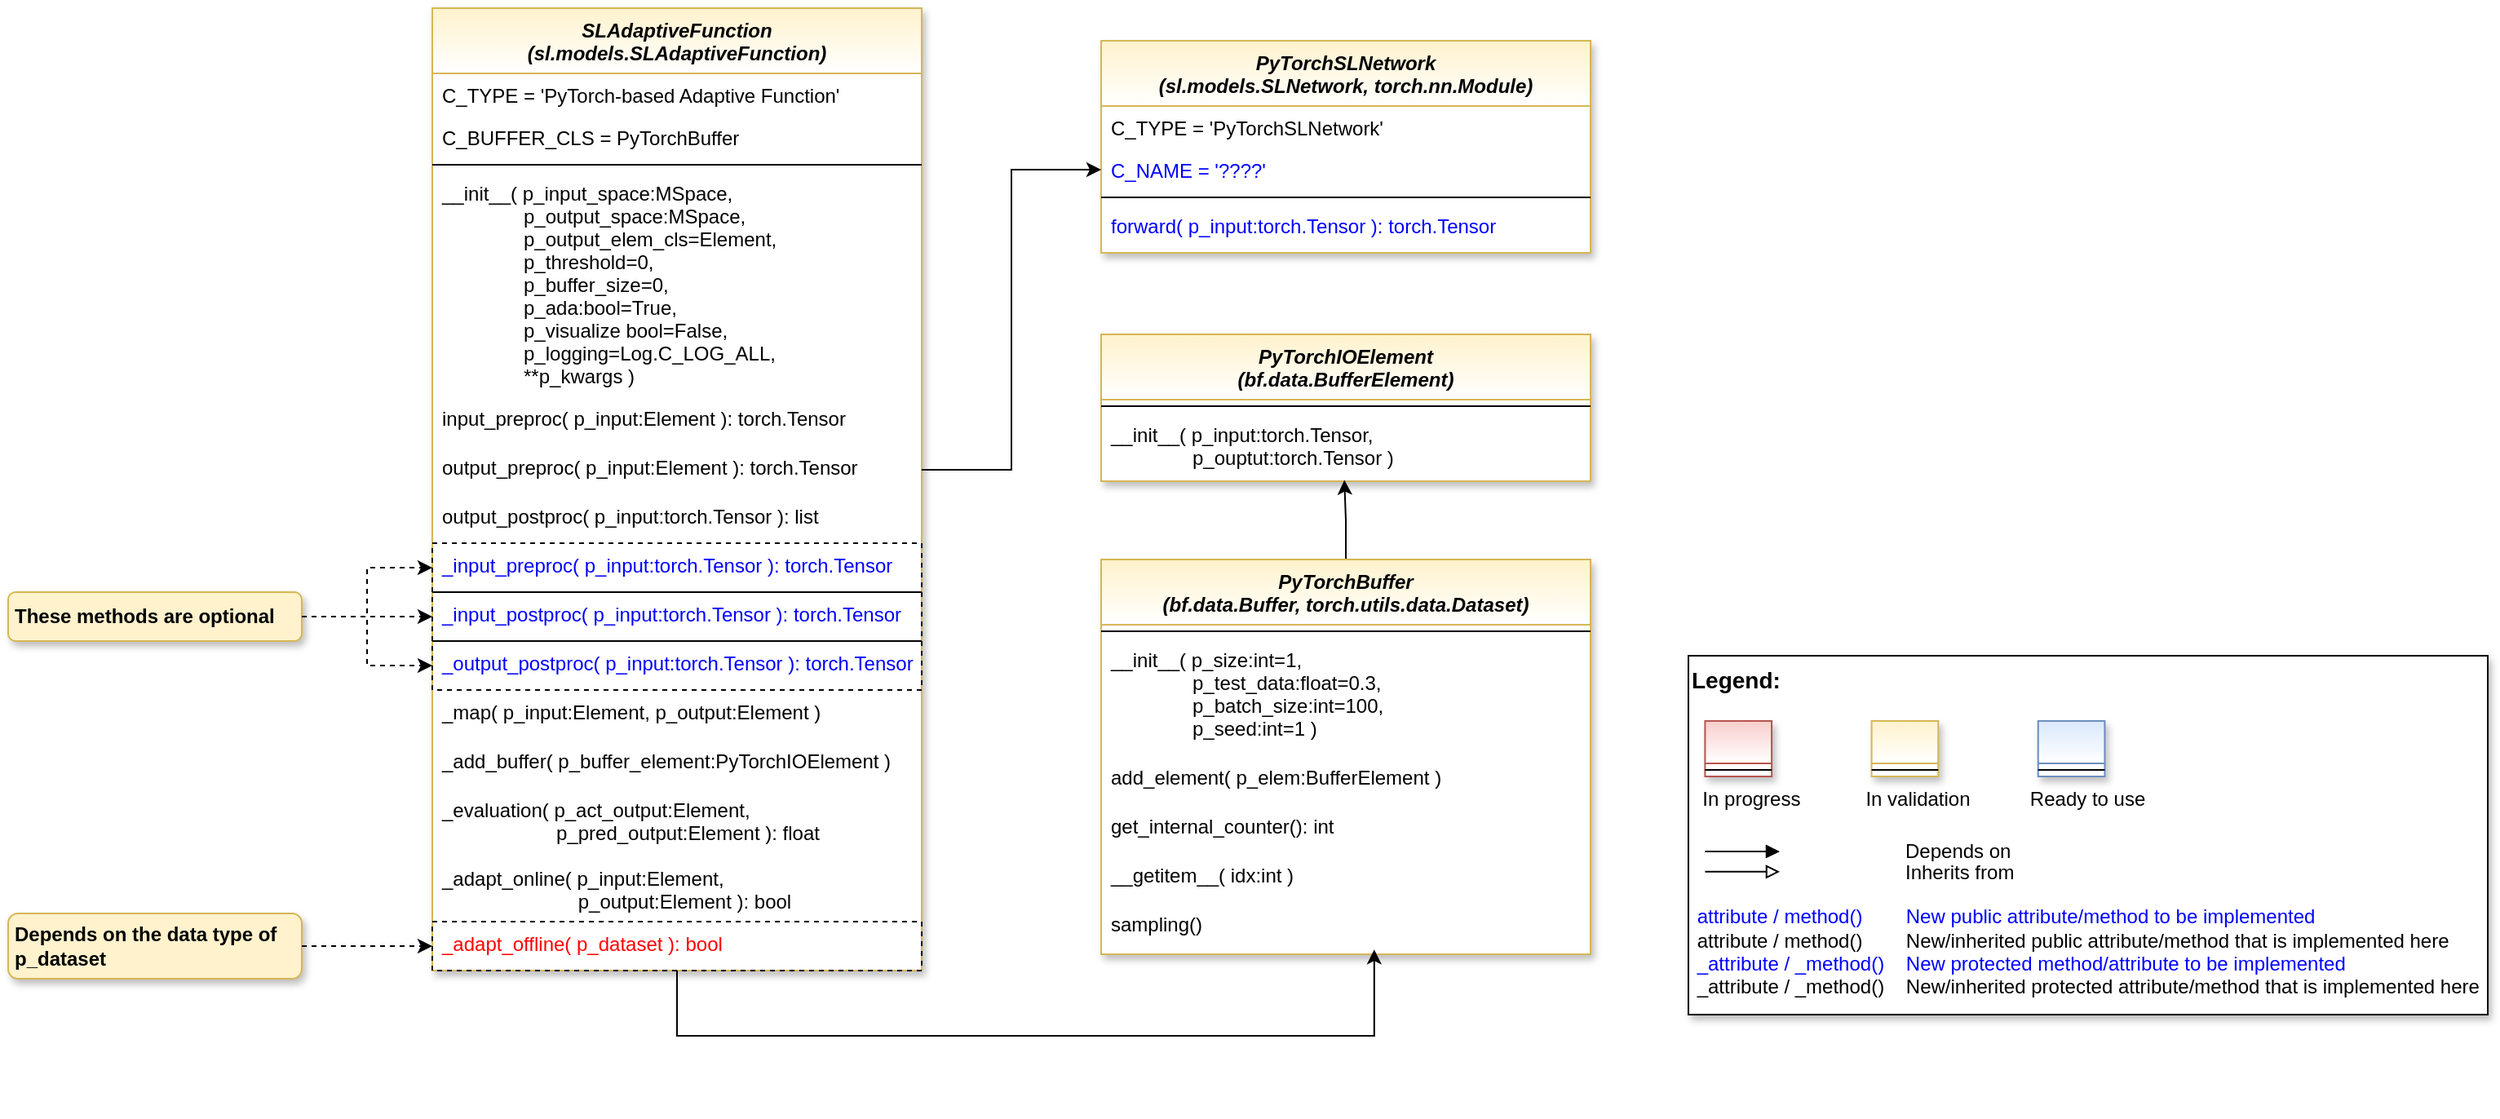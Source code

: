 <mxfile version="20.8.10" type="device"><diagram id="C5RBs43oDa-KdzZeNtuy" name="Page-1"><mxGraphModel dx="1418" dy="940" grid="1" gridSize="10" guides="1" tooltips="1" connect="1" arrows="1" fold="1" page="1" pageScale="1" pageWidth="2336" pageHeight="1654" math="0" shadow="0"><root><mxCell id="WIyWlLk6GJQsqaUBKTNV-0"/><mxCell id="WIyWlLk6GJQsqaUBKTNV-1" parent="WIyWlLk6GJQsqaUBKTNV-0"/><mxCell id="PYtmdeU6_NjjEdoNpoMM-2" value="" style="group" parent="WIyWlLk6GJQsqaUBKTNV-1" vertex="1" connectable="0"><mxGeometry x="1580" y="607" width="490" height="220" as="geometry"/></mxCell><mxCell id="PYtmdeU6_NjjEdoNpoMM-3" value="&lt;font color=&quot;#000000&quot; size=&quot;1&quot;&gt;&lt;b style=&quot;font-size: 14px&quot;&gt;Legend:&lt;br&gt;&lt;/b&gt;&lt;/font&gt;&lt;br&gt;&lt;br&gt;&lt;br&gt;&lt;font color=&quot;#0000ff&quot; style=&quot;font-size: 6px&quot;&gt;&lt;br&gt;&lt;/font&gt;&lt;span style=&quot;color: rgb(0 , 0 , 0)&quot;&gt;&lt;font style=&quot;font-size: 4px&quot;&gt;&amp;nbsp; &amp;nbsp;&lt;/font&gt;&amp;nbsp;In progress&amp;nbsp; &amp;nbsp; &amp;nbsp; &amp;nbsp; &amp;nbsp; &amp;nbsp; In validation&amp;nbsp; &amp;nbsp; &amp;nbsp; &amp;nbsp; &amp;nbsp; &amp;nbsp;Ready to use&lt;/span&gt;&lt;font color=&quot;#000000&quot;&gt;&amp;nbsp;&lt;br&gt;&lt;/font&gt;&lt;font color=&quot;#0000ff&quot;&gt;&lt;br&gt;&lt;br&gt;&lt;br&gt;&lt;br&gt;&amp;nbsp;attribute / method()&amp;nbsp; &amp;nbsp; &amp;nbsp; &amp;nbsp; New public attribute/method to be implemented&lt;/font&gt;&lt;br&gt;&lt;font color=&quot;#000000&quot;&gt;&amp;nbsp;&lt;/font&gt;&lt;font color=&quot;#000000&quot;&gt;attribute / method()&lt;span&gt;&#9;&lt;/span&gt;&amp;nbsp; &amp;nbsp; &amp;nbsp; &amp;nbsp;New/inherited public attribute/method that is implemented here&lt;br&gt;&lt;/font&gt;&lt;font color=&quot;#0000ff&quot;&gt;&amp;nbsp;_attribute /&amp;nbsp;&lt;/font&gt;&lt;font color=&quot;#0000ff&quot;&gt;_method()&amp;nbsp; &amp;nbsp; New protected method/attribute to be implemented&lt;/font&gt;&lt;br&gt;&lt;font color=&quot;#000000&quot;&gt;&amp;nbsp;_attribute / _method()&amp;nbsp; &amp;nbsp; New/inherited protected attribute/method that is implemented here&lt;br&gt;&lt;/font&gt;&lt;font color=&quot;#000000&quot;&gt;&lt;br&gt;&lt;br&gt;&lt;br&gt;&lt;br&gt;&lt;br&gt;&lt;/font&gt;" style="text;html=1;align=left;verticalAlign=top;whiteSpace=wrap;rounded=0;fontColor=#006600;strokeColor=#000000;shadow=1;fillColor=#ffffff;" parent="PYtmdeU6_NjjEdoNpoMM-2" vertex="1"><mxGeometry width="490.0" height="220" as="geometry"/></mxCell><mxCell id="PYtmdeU6_NjjEdoNpoMM-4" value="Depends on" style="endArrow=block;html=1;labelPosition=right;verticalLabelPosition=middle;align=left;verticalAlign=middle;endFill=1;fontSize=12;" parent="PYtmdeU6_NjjEdoNpoMM-2" edge="1"><mxGeometry x="-1623.125" y="-2180" width="51.042" height="50" as="geometry"><mxPoint x="10.208" y="120.003" as="sourcePoint"/><mxPoint x="55.991" y="120.003" as="targetPoint"/><mxPoint x="98" as="offset"/><Array as="points"><mxPoint x="30.625" y="120"/></Array></mxGeometry></mxCell><mxCell id="PYtmdeU6_NjjEdoNpoMM-5" value="Inherits from" style="endArrow=block;html=1;labelPosition=right;verticalLabelPosition=middle;align=left;verticalAlign=middle;endFill=0;fontSize=12;" parent="PYtmdeU6_NjjEdoNpoMM-2" edge="1"><mxGeometry x="-1623.125" y="-2180" width="51.042" height="50" as="geometry"><mxPoint x="10.208" y="132.385" as="sourcePoint"/><mxPoint x="55.991" y="132.385" as="targetPoint"/><mxPoint x="98" y="1" as="offset"/></mxGeometry></mxCell><mxCell id="PYtmdeU6_NjjEdoNpoMM-6" value="" style="swimlane;fontStyle=3;align=center;verticalAlign=top;childLayout=stackLayout;horizontal=1;startSize=26;horizontalStack=0;resizeParent=1;resizeLast=0;collapsible=1;marginBottom=0;rounded=0;shadow=1;strokeWidth=1;fillColor=#f8cecc;strokeColor=#b85450;gradientColor=#ffffff;swimlaneFillColor=#ffffff;" parent="PYtmdeU6_NjjEdoNpoMM-2" vertex="1"><mxGeometry x="10.208" y="40" width="40.833" height="34" as="geometry"><mxRectangle x="230" y="140" width="160" height="26" as="alternateBounds"/></mxGeometry></mxCell><mxCell id="PYtmdeU6_NjjEdoNpoMM-7" value="" style="line;html=1;strokeWidth=1;align=left;verticalAlign=middle;spacingTop=-1;spacingLeft=3;spacingRight=3;rotatable=0;labelPosition=right;points=[];portConstraint=eastwest;" parent="PYtmdeU6_NjjEdoNpoMM-6" vertex="1"><mxGeometry y="26" width="40.833" height="8" as="geometry"/></mxCell><mxCell id="PYtmdeU6_NjjEdoNpoMM-8" value="" style="swimlane;fontStyle=3;align=center;verticalAlign=top;childLayout=stackLayout;horizontal=1;startSize=26;horizontalStack=0;resizeParent=1;resizeLast=0;collapsible=1;marginBottom=0;rounded=0;shadow=1;strokeWidth=1;fillColor=#fff2cc;strokeColor=#d6b656;gradientColor=#ffffff;swimlaneFillColor=#ffffff;" parent="PYtmdeU6_NjjEdoNpoMM-2" vertex="1"><mxGeometry x="112.292" y="40" width="40.833" height="34" as="geometry"><mxRectangle x="230" y="140" width="160" height="26" as="alternateBounds"/></mxGeometry></mxCell><mxCell id="PYtmdeU6_NjjEdoNpoMM-9" value="" style="line;html=1;strokeWidth=1;align=left;verticalAlign=middle;spacingTop=-1;spacingLeft=3;spacingRight=3;rotatable=0;labelPosition=right;points=[];portConstraint=eastwest;" parent="PYtmdeU6_NjjEdoNpoMM-8" vertex="1"><mxGeometry y="26" width="40.833" height="8" as="geometry"/></mxCell><mxCell id="PYtmdeU6_NjjEdoNpoMM-10" value="" style="swimlane;fontStyle=3;align=center;verticalAlign=top;childLayout=stackLayout;horizontal=1;startSize=26;horizontalStack=0;resizeParent=1;resizeLast=0;collapsible=1;marginBottom=0;rounded=0;shadow=1;strokeWidth=1;fillColor=#dae8fc;strokeColor=#6c8ebf;gradientColor=#ffffff;swimlaneFillColor=#ffffff;" parent="PYtmdeU6_NjjEdoNpoMM-2" vertex="1"><mxGeometry x="214.375" y="40" width="40.833" height="34" as="geometry"><mxRectangle x="230" y="140" width="160" height="26" as="alternateBounds"/></mxGeometry></mxCell><mxCell id="PYtmdeU6_NjjEdoNpoMM-11" value="" style="line;html=1;strokeWidth=1;align=left;verticalAlign=middle;spacingTop=-1;spacingLeft=3;spacingRight=3;rotatable=0;labelPosition=right;points=[];portConstraint=eastwest;" parent="PYtmdeU6_NjjEdoNpoMM-10" vertex="1"><mxGeometry y="26" width="40.833" height="8" as="geometry"/></mxCell><mxCell id="Cr9DEPaT3Kw-_CKa5afY-1" value="PyTorchSLNetwork&#10;(sl.models.SLNetwork, torch.nn.Module)" style="swimlane;fontStyle=3;align=center;verticalAlign=top;childLayout=stackLayout;horizontal=1;startSize=40;horizontalStack=0;resizeParent=1;resizeLast=0;collapsible=1;marginBottom=0;rounded=0;shadow=1;strokeWidth=1;fillColor=#fff2cc;strokeColor=#d6b656;swimlaneFillColor=#ffffff;gradientColor=#FFFFFF;" parent="WIyWlLk6GJQsqaUBKTNV-1" vertex="1"><mxGeometry x="1220" y="230" width="300" height="130" as="geometry"><mxRectangle x="230" y="140" width="160" height="26" as="alternateBounds"/></mxGeometry></mxCell><mxCell id="Cr9DEPaT3Kw-_CKa5afY-2" value="C_TYPE = 'PyTorchSLNetwork'" style="text;align=left;verticalAlign=top;spacingLeft=4;spacingRight=4;overflow=hidden;rotatable=0;points=[[0,0.5],[1,0.5]];portConstraint=eastwest;" parent="Cr9DEPaT3Kw-_CKa5afY-1" vertex="1"><mxGeometry y="40" width="300" height="26" as="geometry"/></mxCell><mxCell id="Cr9DEPaT3Kw-_CKa5afY-3" value="C_NAME = '????'" style="text;align=left;verticalAlign=top;spacingLeft=4;spacingRight=4;overflow=hidden;rotatable=0;points=[[0,0.5],[1,0.5]];portConstraint=eastwest;fontColor=#0000FF;" parent="Cr9DEPaT3Kw-_CKa5afY-1" vertex="1"><mxGeometry y="66" width="300" height="26" as="geometry"/></mxCell><mxCell id="Cr9DEPaT3Kw-_CKa5afY-6" value="" style="line;html=1;strokeWidth=1;align=left;verticalAlign=middle;spacingTop=-1;spacingLeft=3;spacingRight=3;rotatable=0;labelPosition=right;points=[];portConstraint=eastwest;" parent="Cr9DEPaT3Kw-_CKa5afY-1" vertex="1"><mxGeometry y="92" width="300" height="8" as="geometry"/></mxCell><mxCell id="Cr9DEPaT3Kw-_CKa5afY-9" value="forward( p_input:torch.Tensor ): torch.Tensor" style="text;align=left;verticalAlign=top;spacingLeft=4;spacingRight=4;overflow=hidden;rotatable=0;points=[[0,0.5],[1,0.5]];portConstraint=eastwest;fontColor=#0000FF;" parent="Cr9DEPaT3Kw-_CKa5afY-1" vertex="1"><mxGeometry y="100" width="300" height="30" as="geometry"/></mxCell><mxCell id="SncPqhIfK4vceP6MfKm7-0" value="PyTorchIOElement&#10;(bf.data.BufferElement)" style="swimlane;fontStyle=3;align=center;verticalAlign=top;childLayout=stackLayout;horizontal=1;startSize=40;horizontalStack=0;resizeParent=1;resizeLast=0;collapsible=1;marginBottom=0;rounded=0;shadow=1;strokeWidth=1;fillColor=#fff2cc;strokeColor=#d6b656;swimlaneFillColor=#ffffff;gradientColor=#FFFFFF;" parent="WIyWlLk6GJQsqaUBKTNV-1" vertex="1"><mxGeometry x="1220" y="410" width="300" height="90" as="geometry"><mxRectangle x="230" y="140" width="160" height="26" as="alternateBounds"/></mxGeometry></mxCell><mxCell id="SncPqhIfK4vceP6MfKm7-3" value="" style="line;html=1;strokeWidth=1;align=left;verticalAlign=middle;spacingTop=-1;spacingLeft=3;spacingRight=3;rotatable=0;labelPosition=right;points=[];portConstraint=eastwest;" parent="SncPqhIfK4vceP6MfKm7-0" vertex="1"><mxGeometry y="40" width="300" height="8" as="geometry"/></mxCell><mxCell id="SncPqhIfK4vceP6MfKm7-4" value="__init__( p_input:torch.Tensor,&#10;               p_ouptut:torch.Tensor )" style="text;align=left;verticalAlign=top;spacingLeft=4;spacingRight=4;overflow=hidden;rotatable=0;points=[[0,0.5],[1,0.5]];portConstraint=eastwest;fontColor=#000000;" parent="SncPqhIfK4vceP6MfKm7-0" vertex="1"><mxGeometry y="48" width="300" height="42" as="geometry"/></mxCell><mxCell id="SncPqhIfK4vceP6MfKm7-8" style="edgeStyle=orthogonalEdgeStyle;rounded=0;orthogonalLoop=1;jettySize=auto;html=1;entryX=0.497;entryY=0.983;entryDx=0;entryDy=0;entryPerimeter=0;fontColor=#000000;" parent="WIyWlLk6GJQsqaUBKTNV-1" source="SncPqhIfK4vceP6MfKm7-5" target="SncPqhIfK4vceP6MfKm7-4" edge="1"><mxGeometry relative="1" as="geometry"/></mxCell><mxCell id="SncPqhIfK4vceP6MfKm7-5" value="PyTorchBuffer&#10;(bf.data.Buffer, torch.utils.data.Dataset)" style="swimlane;fontStyle=3;align=center;verticalAlign=top;childLayout=stackLayout;horizontal=1;startSize=40;horizontalStack=0;resizeParent=1;resizeLast=0;collapsible=1;marginBottom=0;rounded=0;shadow=1;strokeWidth=1;fillColor=#fff2cc;strokeColor=#d6b656;swimlaneFillColor=#ffffff;gradientColor=#FFFFFF;" parent="WIyWlLk6GJQsqaUBKTNV-1" vertex="1"><mxGeometry x="1220" y="548" width="300" height="242" as="geometry"><mxRectangle x="230" y="140" width="160" height="26" as="alternateBounds"/></mxGeometry></mxCell><mxCell id="SncPqhIfK4vceP6MfKm7-6" value="" style="line;html=1;strokeWidth=1;align=left;verticalAlign=middle;spacingTop=-1;spacingLeft=3;spacingRight=3;rotatable=0;labelPosition=right;points=[];portConstraint=eastwest;" parent="SncPqhIfK4vceP6MfKm7-5" vertex="1"><mxGeometry y="40" width="300" height="8" as="geometry"/></mxCell><mxCell id="SncPqhIfK4vceP6MfKm7-7" value="__init__( p_size:int=1,&#10;               p_test_data:float=0.3,&#10;               p_batch_size:int=100,&#10;               p_seed:int=1 )" style="text;align=left;verticalAlign=top;spacingLeft=4;spacingRight=4;overflow=hidden;rotatable=0;points=[[0,0.5],[1,0.5]];portConstraint=eastwest;fontColor=#000000;" parent="SncPqhIfK4vceP6MfKm7-5" vertex="1"><mxGeometry y="48" width="300" height="72" as="geometry"/></mxCell><mxCell id="SncPqhIfK4vceP6MfKm7-9" value="add_element( p_elem:BufferElement )" style="text;align=left;verticalAlign=top;spacingLeft=4;spacingRight=4;overflow=hidden;rotatable=0;points=[[0,0.5],[1,0.5]];portConstraint=eastwest;fontColor=#000000;" parent="SncPqhIfK4vceP6MfKm7-5" vertex="1"><mxGeometry y="120" width="300" height="30" as="geometry"/></mxCell><mxCell id="SncPqhIfK4vceP6MfKm7-10" value="get_internal_counter(): int" style="text;align=left;verticalAlign=top;spacingLeft=4;spacingRight=4;overflow=hidden;rotatable=0;points=[[0,0.5],[1,0.5]];portConstraint=eastwest;fontColor=#000000;" parent="SncPqhIfK4vceP6MfKm7-5" vertex="1"><mxGeometry y="150" width="300" height="30" as="geometry"/></mxCell><mxCell id="SncPqhIfK4vceP6MfKm7-11" value="__getitem__( idx:int )" style="text;align=left;verticalAlign=top;spacingLeft=4;spacingRight=4;overflow=hidden;rotatable=0;points=[[0,0.5],[1,0.5]];portConstraint=eastwest;fontColor=#000000;" parent="SncPqhIfK4vceP6MfKm7-5" vertex="1"><mxGeometry y="180" width="300" height="30" as="geometry"/></mxCell><mxCell id="SncPqhIfK4vceP6MfKm7-12" value="sampling()" style="text;align=left;verticalAlign=top;spacingLeft=4;spacingRight=4;overflow=hidden;rotatable=0;points=[[0,0.5],[1,0.5]];portConstraint=eastwest;fontColor=#000000;" parent="SncPqhIfK4vceP6MfKm7-5" vertex="1"><mxGeometry y="210" width="300" height="30" as="geometry"/></mxCell><mxCell id="SncPqhIfK4vceP6MfKm7-13" value="SLAdaptiveFunction&#10;(sl.models.SLAdaptiveFunction)" style="swimlane;fontStyle=3;align=center;verticalAlign=top;childLayout=stackLayout;horizontal=1;startSize=40;horizontalStack=0;resizeParent=1;resizeLast=0;collapsible=1;marginBottom=0;rounded=0;shadow=1;strokeWidth=1;fillColor=#fff2cc;strokeColor=#d6b656;swimlaneFillColor=#ffffff;gradientColor=#FFFFFF;" parent="WIyWlLk6GJQsqaUBKTNV-1" vertex="1"><mxGeometry x="810" y="210" width="300" height="590" as="geometry"><mxRectangle x="230" y="140" width="160" height="26" as="alternateBounds"/></mxGeometry></mxCell><mxCell id="SncPqhIfK4vceP6MfKm7-20" value="C_TYPE = 'PyTorch-based Adaptive Function'" style="text;align=left;verticalAlign=top;spacingLeft=4;spacingRight=4;overflow=hidden;rotatable=0;points=[[0,0.5],[1,0.5]];portConstraint=eastwest;" parent="SncPqhIfK4vceP6MfKm7-13" vertex="1"><mxGeometry y="40" width="300" height="26" as="geometry"/></mxCell><mxCell id="SncPqhIfK4vceP6MfKm7-21" value="C_BUFFER_CLS = PyTorchBuffer" style="text;align=left;verticalAlign=top;spacingLeft=4;spacingRight=4;overflow=hidden;rotatable=0;points=[[0,0.5],[1,0.5]];portConstraint=eastwest;" parent="SncPqhIfK4vceP6MfKm7-13" vertex="1"><mxGeometry y="66" width="300" height="26" as="geometry"/></mxCell><mxCell id="SncPqhIfK4vceP6MfKm7-14" value="" style="line;html=1;strokeWidth=1;align=left;verticalAlign=middle;spacingTop=-1;spacingLeft=3;spacingRight=3;rotatable=0;labelPosition=right;points=[];portConstraint=eastwest;" parent="SncPqhIfK4vceP6MfKm7-13" vertex="1"><mxGeometry y="92" width="300" height="8" as="geometry"/></mxCell><mxCell id="SncPqhIfK4vceP6MfKm7-22" value="__init__( p_input_space:MSpace,&#10;               p_output_space:MSpace,&#10;               p_output_elem_cls=Element,&#10;               p_threshold=0,&#10;               p_buffer_size=0,&#10;               p_ada:bool=True, &#10;               p_visualize bool=False,&#10;               p_logging=Log.C_LOG_ALL,&#10;               **p_kwargs )" style="text;align=left;verticalAlign=top;spacingLeft=4;spacingRight=4;overflow=hidden;rotatable=0;points=[[0,0.5],[1,0.5]];portConstraint=eastwest;" parent="SncPqhIfK4vceP6MfKm7-13" vertex="1"><mxGeometry y="100" width="300" height="138" as="geometry"/></mxCell><mxCell id="SncPqhIfK4vceP6MfKm7-16" value="input_preproc( p_input:Element ): torch.Tensor" style="text;align=left;verticalAlign=top;spacingLeft=4;spacingRight=4;overflow=hidden;rotatable=0;points=[[0,0.5],[1,0.5]];portConstraint=eastwest;fontColor=#000000;" parent="SncPqhIfK4vceP6MfKm7-13" vertex="1"><mxGeometry y="238" width="300" height="30" as="geometry"/></mxCell><mxCell id="SncPqhIfK4vceP6MfKm7-23" value="output_preproc( p_input:Element ): torch.Tensor" style="text;align=left;verticalAlign=top;spacingLeft=4;spacingRight=4;overflow=hidden;rotatable=0;points=[[0,0.5],[1,0.5]];portConstraint=eastwest;fontColor=#000000;" parent="SncPqhIfK4vceP6MfKm7-13" vertex="1"><mxGeometry y="268" width="300" height="30" as="geometry"/></mxCell><mxCell id="SncPqhIfK4vceP6MfKm7-24" value="output_postproc( p_input:torch.Tensor ): list" style="text;align=left;verticalAlign=top;spacingLeft=4;spacingRight=4;overflow=hidden;rotatable=0;points=[[0,0.5],[1,0.5]];portConstraint=eastwest;fontColor=#000000;" parent="SncPqhIfK4vceP6MfKm7-13" vertex="1"><mxGeometry y="298" width="300" height="30" as="geometry"/></mxCell><mxCell id="SncPqhIfK4vceP6MfKm7-28" value="_input_preproc( p_input:torch.Tensor ): torch.Tensor" style="text;align=left;verticalAlign=top;spacingLeft=4;spacingRight=4;overflow=hidden;rotatable=0;points=[[0,0.5],[1,0.5]];portConstraint=eastwest;fontColor=#0000FF;dashed=1;strokeColor=default;" parent="SncPqhIfK4vceP6MfKm7-13" vertex="1"><mxGeometry y="328" width="300" height="30" as="geometry"/></mxCell><mxCell id="SncPqhIfK4vceP6MfKm7-30" value="_input_postproc( p_input:torch.Tensor ): torch.Tensor" style="text;align=left;verticalAlign=top;spacingLeft=4;spacingRight=4;overflow=hidden;rotatable=0;points=[[0,0.5],[1,0.5]];portConstraint=eastwest;fontColor=#0000FF;dashed=1;strokeColor=default;" parent="SncPqhIfK4vceP6MfKm7-13" vertex="1"><mxGeometry y="358" width="300" height="30" as="geometry"/></mxCell><mxCell id="SncPqhIfK4vceP6MfKm7-31" value="_output_postproc( p_input:torch.Tensor ): torch.Tensor" style="text;align=left;verticalAlign=top;spacingLeft=4;spacingRight=4;overflow=hidden;rotatable=0;points=[[0,0.5],[1,0.5]];portConstraint=eastwest;fontColor=#0000FF;dashed=1;strokeColor=default;" parent="SncPqhIfK4vceP6MfKm7-13" vertex="1"><mxGeometry y="388" width="300" height="30" as="geometry"/></mxCell><mxCell id="SncPqhIfK4vceP6MfKm7-32" value="_map( p_input:Element, p_output:Element )" style="text;align=left;verticalAlign=top;spacingLeft=4;spacingRight=4;overflow=hidden;rotatable=0;points=[[0,0.5],[1,0.5]];portConstraint=eastwest;fontColor=#000000;" parent="SncPqhIfK4vceP6MfKm7-13" vertex="1"><mxGeometry y="418" width="300" height="30" as="geometry"/></mxCell><mxCell id="SncPqhIfK4vceP6MfKm7-33" value="_add_buffer( p_buffer_element:PyTorchIOElement )" style="text;align=left;verticalAlign=top;spacingLeft=4;spacingRight=4;overflow=hidden;rotatable=0;points=[[0,0.5],[1,0.5]];portConstraint=eastwest;fontColor=#000000;" parent="SncPqhIfK4vceP6MfKm7-13" vertex="1"><mxGeometry y="448" width="300" height="30" as="geometry"/></mxCell><mxCell id="SncPqhIfK4vceP6MfKm7-36" value="_evaluation( p_act_output:Element,&#10;                     p_pred_output:Element ): float" style="text;align=left;verticalAlign=top;spacingLeft=4;spacingRight=4;overflow=hidden;rotatable=0;points=[[0,0.5],[1,0.5]];portConstraint=eastwest;fontColor=#000000;" parent="SncPqhIfK4vceP6MfKm7-13" vertex="1"><mxGeometry y="478" width="300" height="42" as="geometry"/></mxCell><mxCell id="SncPqhIfK4vceP6MfKm7-35" value="_adapt_online( p_input:Element,&#10;                         p_output:Element ): bool" style="text;align=left;verticalAlign=top;spacingLeft=4;spacingRight=4;overflow=hidden;rotatable=0;points=[[0,0.5],[1,0.5]];portConstraint=eastwest;fontColor=#000000;" parent="SncPqhIfK4vceP6MfKm7-13" vertex="1"><mxGeometry y="520" width="300" height="40" as="geometry"/></mxCell><mxCell id="NB3koHtj71elCrglwVbN-0" value="_adapt_offline( p_dataset ): bool" style="text;align=left;verticalAlign=top;spacingLeft=4;spacingRight=4;overflow=hidden;rotatable=0;points=[[0,0.5],[1,0.5]];portConstraint=eastwest;fontColor=#FF0000;strokeColor=default;dashed=1;" parent="SncPqhIfK4vceP6MfKm7-13" vertex="1"><mxGeometry y="560" width="300" height="30" as="geometry"/></mxCell><mxCell id="SncPqhIfK4vceP6MfKm7-34" style="edgeStyle=orthogonalEdgeStyle;rounded=0;orthogonalLoop=1;jettySize=auto;html=1;entryX=0.558;entryY=0.97;entryDx=0;entryDy=0;entryPerimeter=0;fontColor=#0000FF;exitX=0.5;exitY=1;exitDx=0;exitDy=0;" parent="WIyWlLk6GJQsqaUBKTNV-1" source="SncPqhIfK4vceP6MfKm7-13" target="SncPqhIfK4vceP6MfKm7-12" edge="1"><mxGeometry relative="1" as="geometry"><Array as="points"><mxPoint x="960" y="840"/><mxPoint x="1387" y="840"/></Array></mxGeometry></mxCell><mxCell id="SncPqhIfK4vceP6MfKm7-37" value="These methods are optional" style="rounded=1;whiteSpace=wrap;html=1;fillColor=#fff2cc;strokeColor=#d6b656;shadow=1;fontStyle=1;align=left;spacingLeft=2;" parent="WIyWlLk6GJQsqaUBKTNV-1" vertex="1"><mxGeometry x="550" y="568" width="180" height="30" as="geometry"/></mxCell><mxCell id="SncPqhIfK4vceP6MfKm7-39" style="edgeStyle=orthogonalEdgeStyle;rounded=0;orthogonalLoop=1;jettySize=auto;html=1;dashed=1;exitX=1;exitY=0.5;exitDx=0;exitDy=0;entryX=0;entryY=0.5;entryDx=0;entryDy=0;" parent="WIyWlLk6GJQsqaUBKTNV-1" source="SncPqhIfK4vceP6MfKm7-37" target="SncPqhIfK4vceP6MfKm7-28" edge="1"><mxGeometry relative="1" as="geometry"><mxPoint x="344" y="621.0" as="sourcePoint"/><mxPoint x="420" y="620" as="targetPoint"/></mxGeometry></mxCell><mxCell id="SncPqhIfK4vceP6MfKm7-41" style="edgeStyle=orthogonalEdgeStyle;rounded=0;orthogonalLoop=1;jettySize=auto;html=1;dashed=1;exitX=1;exitY=0.5;exitDx=0;exitDy=0;" parent="WIyWlLk6GJQsqaUBKTNV-1" source="SncPqhIfK4vceP6MfKm7-37" target="SncPqhIfK4vceP6MfKm7-30" edge="1"><mxGeometry relative="1" as="geometry"><mxPoint x="740" y="605" as="sourcePoint"/><mxPoint x="820" y="583" as="targetPoint"/></mxGeometry></mxCell><mxCell id="SncPqhIfK4vceP6MfKm7-42" style="edgeStyle=orthogonalEdgeStyle;rounded=0;orthogonalLoop=1;jettySize=auto;html=1;dashed=1;exitX=1;exitY=0.5;exitDx=0;exitDy=0;entryX=0;entryY=0.5;entryDx=0;entryDy=0;" parent="WIyWlLk6GJQsqaUBKTNV-1" source="SncPqhIfK4vceP6MfKm7-37" target="SncPqhIfK4vceP6MfKm7-31" edge="1"><mxGeometry relative="1" as="geometry"><mxPoint x="750" y="615" as="sourcePoint"/><mxPoint x="830" y="593" as="targetPoint"/></mxGeometry></mxCell><mxCell id="SncPqhIfK4vceP6MfKm7-43" style="edgeStyle=orthogonalEdgeStyle;rounded=0;orthogonalLoop=1;jettySize=auto;html=1;exitX=1;exitY=0.5;exitDx=0;exitDy=0;fontColor=#0000FF;" parent="WIyWlLk6GJQsqaUBKTNV-1" source="SncPqhIfK4vceP6MfKm7-23" target="Cr9DEPaT3Kw-_CKa5afY-3" edge="1"><mxGeometry relative="1" as="geometry"/></mxCell><mxCell id="9aN_aQFOYNhRx-Z5uIdB-0" value="Depends on the data type of p_dataset" style="rounded=1;whiteSpace=wrap;html=1;fillColor=#fff2cc;strokeColor=#d6b656;shadow=1;fontStyle=1;align=left;spacingLeft=2;" vertex="1" parent="WIyWlLk6GJQsqaUBKTNV-1"><mxGeometry x="550" y="765" width="180" height="40" as="geometry"/></mxCell><mxCell id="9aN_aQFOYNhRx-Z5uIdB-1" style="edgeStyle=orthogonalEdgeStyle;rounded=0;orthogonalLoop=1;jettySize=auto;html=1;dashed=1;exitX=1;exitY=0.5;exitDx=0;exitDy=0;entryX=0;entryY=0.5;entryDx=0;entryDy=0;" edge="1" parent="WIyWlLk6GJQsqaUBKTNV-1" source="9aN_aQFOYNhRx-Z5uIdB-0" target="NB3koHtj71elCrglwVbN-0"><mxGeometry relative="1" as="geometry"><mxPoint x="740" y="593" as="sourcePoint"/><mxPoint x="820" y="623" as="targetPoint"/></mxGeometry></mxCell></root></mxGraphModel></diagram></mxfile>